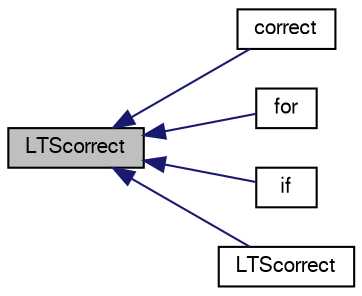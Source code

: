 digraph "LTScorrect"
{
  bgcolor="transparent";
  edge [fontname="FreeSans",fontsize="10",labelfontname="FreeSans",labelfontsize="10"];
  node [fontname="FreeSans",fontsize="10",shape=record];
  rankdir="LR";
  Node1266 [label="LTScorrect",height=0.2,width=0.4,color="black", fillcolor="grey75", style="filled", fontcolor="black"];
  Node1266 -> Node1267 [dir="back",color="midnightblue",fontsize="10",style="solid",fontname="FreeSans"];
  Node1267 [label="correct",height=0.2,width=0.4,color="black",URL="$a21136.html#a10d2d1d6615dc6e296b4bd87a7fe33c2"];
  Node1266 -> Node1268 [dir="back",color="midnightblue",fontsize="10",style="solid",fontname="FreeSans"];
  Node1268 [label="for",height=0.2,width=0.4,color="black",URL="$a38564.html#abf62427f7086d97acff425b47c4aa0a5"];
  Node1266 -> Node1269 [dir="back",color="midnightblue",fontsize="10",style="solid",fontname="FreeSans"];
  Node1269 [label="if",height=0.2,width=0.4,color="black",URL="$a38564.html#ae7f6f0d4cfb1a33cc26db08d42ed5ade"];
  Node1266 -> Node1270 [dir="back",color="midnightblue",fontsize="10",style="solid",fontname="FreeSans"];
  Node1270 [label="LTScorrect",height=0.2,width=0.4,color="black",URL="$a21136.html#a46930d42a54f39e262081b99e41c3a45"];
}

